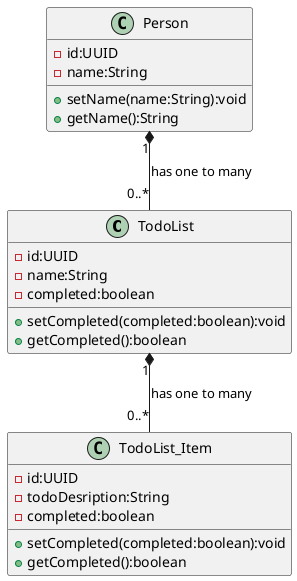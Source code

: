 @startuml

class TodoList {
- id:UUID
- name:String
- completed:boolean
+ setCompleted(completed:boolean):void
+ getCompleted():boolean
}


class TodoList_Item {
- id:UUID
- todoDesription:String
- completed:boolean
+ setCompleted(completed:boolean):void
+ getCompleted():boolean
}

class Person {
- id:UUID
- name:String
+ setName(name:String):void
+ getName():String
}

Person "1" *-- "0..*" TodoList : has one to many
TodoList "1" *-- "0..*" TodoList_Item : has one to many

@enduml